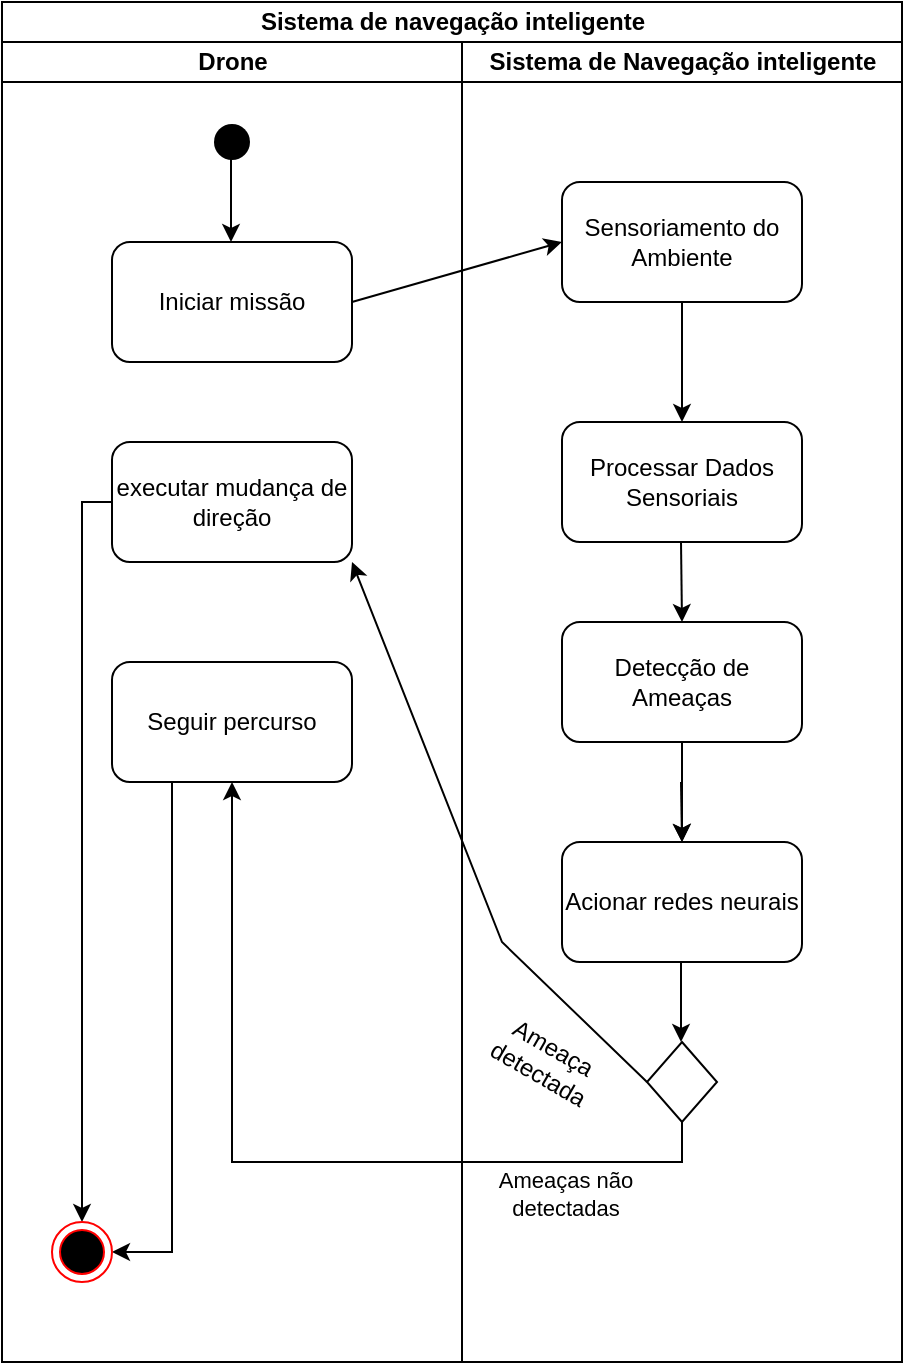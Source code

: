 <mxfile version="26.2.2">
  <diagram name="Página-1" id="liNB8tPB-bw8ggNvzIbJ">
    <mxGraphModel grid="1" page="1" gridSize="10" guides="1" tooltips="1" connect="1" arrows="1" fold="1" pageScale="1" pageWidth="850" pageHeight="1100" math="0" shadow="0">
      <root>
        <mxCell id="0" />
        <mxCell id="1" parent="0" />
        <mxCell id="SlbwhRJMaLNQN9lABcIh-1" value="Sistema de navegação inteligente" style="swimlane;childLayout=stackLayout;resizeParent=1;resizeParentMax=0;startSize=20;html=1;" vertex="1" parent="1">
          <mxGeometry x="170" y="20" width="450" height="680" as="geometry">
            <mxRectangle x="170" y="30" width="60" height="30" as="alternateBounds" />
          </mxGeometry>
        </mxCell>
        <mxCell id="SlbwhRJMaLNQN9lABcIh-2" value="Drone" style="swimlane;startSize=20;html=1;" vertex="1" parent="SlbwhRJMaLNQN9lABcIh-1">
          <mxGeometry y="20" width="230" height="660" as="geometry" />
        </mxCell>
        <mxCell id="SlbwhRJMaLNQN9lABcIh-3" value="Iniciar missão" style="rounded=1;whiteSpace=wrap;html=1;" vertex="1" parent="SlbwhRJMaLNQN9lABcIh-2">
          <mxGeometry x="55" y="100" width="120" height="60" as="geometry" />
        </mxCell>
        <mxCell id="SlbwhRJMaLNQN9lABcIh-4" value="" style="shape=waypoint;sketch=0;fillStyle=solid;size=6;pointerEvents=1;points=[];fillColor=none;resizable=0;rotatable=0;perimeter=centerPerimeter;snapToPoint=1;perimeterSpacing=1;strokeWidth=7;" vertex="1" parent="SlbwhRJMaLNQN9lABcIh-2">
          <mxGeometry x="105" y="40" width="20" height="20" as="geometry" />
        </mxCell>
        <mxCell id="SlbwhRJMaLNQN9lABcIh-5" value="" style="endArrow=classic;html=1;rounded=0;" edge="1" parent="SlbwhRJMaLNQN9lABcIh-2">
          <mxGeometry width="50" height="50" relative="1" as="geometry">
            <mxPoint x="114.5" y="50" as="sourcePoint" />
            <mxPoint x="114.5" y="100" as="targetPoint" />
          </mxGeometry>
        </mxCell>
        <mxCell id="SlbwhRJMaLNQN9lABcIh-6" value="" style="endArrow=classic;html=1;rounded=0;exitX=1;exitY=0.5;exitDx=0;exitDy=0;" edge="1" parent="SlbwhRJMaLNQN9lABcIh-2" source="SlbwhRJMaLNQN9lABcIh-3">
          <mxGeometry width="50" height="50" relative="1" as="geometry">
            <mxPoint x="180" y="140" as="sourcePoint" />
            <mxPoint x="280" y="100" as="targetPoint" />
            <Array as="points" />
          </mxGeometry>
        </mxCell>
        <mxCell id="SlbwhRJMaLNQN9lABcIh-7" style="edgeStyle=orthogonalEdgeStyle;rounded=0;orthogonalLoop=1;jettySize=auto;html=1;exitX=0;exitY=0.5;exitDx=0;exitDy=0;entryX=0.5;entryY=0;entryDx=0;entryDy=0;" edge="1" parent="SlbwhRJMaLNQN9lABcIh-2" source="SlbwhRJMaLNQN9lABcIh-8">
          <mxGeometry relative="1" as="geometry">
            <mxPoint x="40" y="590" as="targetPoint" />
            <Array as="points">
              <mxPoint x="40" y="230" />
            </Array>
          </mxGeometry>
        </mxCell>
        <mxCell id="SlbwhRJMaLNQN9lABcIh-8" value="executar mudança de direção" style="rounded=1;whiteSpace=wrap;html=1;" vertex="1" parent="SlbwhRJMaLNQN9lABcIh-2">
          <mxGeometry x="55" y="200" width="120" height="60" as="geometry" />
        </mxCell>
        <mxCell id="SlbwhRJMaLNQN9lABcIh-29" style="edgeStyle=orthogonalEdgeStyle;rounded=0;orthogonalLoop=1;jettySize=auto;html=1;exitX=0.25;exitY=1;exitDx=0;exitDy=0;entryX=1;entryY=0.5;entryDx=0;entryDy=0;" edge="1" parent="SlbwhRJMaLNQN9lABcIh-2" source="SlbwhRJMaLNQN9lABcIh-9" target="SlbwhRJMaLNQN9lABcIh-10">
          <mxGeometry relative="1" as="geometry" />
        </mxCell>
        <mxCell id="SlbwhRJMaLNQN9lABcIh-9" value="Seguir percurso" style="rounded=1;whiteSpace=wrap;html=1;" vertex="1" parent="SlbwhRJMaLNQN9lABcIh-2">
          <mxGeometry x="55" y="310" width="120" height="60" as="geometry" />
        </mxCell>
        <mxCell id="SlbwhRJMaLNQN9lABcIh-10" value="" style="ellipse;html=1;shape=endState;fillColor=#000000;strokeColor=#ff0000;" vertex="1" parent="SlbwhRJMaLNQN9lABcIh-2">
          <mxGeometry x="25" y="590" width="30" height="30" as="geometry" />
        </mxCell>
        <mxCell id="SlbwhRJMaLNQN9lABcIh-11" value="Sistema de Navegação inteligente" style="swimlane;startSize=20;html=1;" vertex="1" parent="SlbwhRJMaLNQN9lABcIh-1">
          <mxGeometry x="230" y="20" width="220" height="660" as="geometry" />
        </mxCell>
        <mxCell id="SlbwhRJMaLNQN9lABcIh-12" value="Sensoriamento do Ambiente" style="rounded=1;whiteSpace=wrap;html=1;" vertex="1" parent="SlbwhRJMaLNQN9lABcIh-11">
          <mxGeometry x="50" y="70" width="120" height="60" as="geometry" />
        </mxCell>
        <mxCell id="SlbwhRJMaLNQN9lABcIh-13" value="Processar Dados Sensoriais" style="rounded=1;whiteSpace=wrap;html=1;" vertex="1" parent="SlbwhRJMaLNQN9lABcIh-11">
          <mxGeometry x="50" y="190" width="120" height="60" as="geometry" />
        </mxCell>
        <mxCell id="SlbwhRJMaLNQN9lABcIh-14" value="" style="endArrow=classic;html=1;rounded=0;exitX=0.5;exitY=1;exitDx=0;exitDy=0;entryX=0.5;entryY=0;entryDx=0;entryDy=0;" edge="1" parent="SlbwhRJMaLNQN9lABcIh-11" source="SlbwhRJMaLNQN9lABcIh-12" target="SlbwhRJMaLNQN9lABcIh-13">
          <mxGeometry width="50" height="50" relative="1" as="geometry">
            <mxPoint x="100" y="190" as="sourcePoint" />
            <mxPoint x="150" y="140" as="targetPoint" />
          </mxGeometry>
        </mxCell>
        <mxCell id="SlbwhRJMaLNQN9lABcIh-15" value="" style="edgeStyle=orthogonalEdgeStyle;rounded=0;orthogonalLoop=1;jettySize=auto;html=1;" edge="1" parent="SlbwhRJMaLNQN9lABcIh-11" source="SlbwhRJMaLNQN9lABcIh-16">
          <mxGeometry relative="1" as="geometry">
            <mxPoint x="110" y="400" as="targetPoint" />
          </mxGeometry>
        </mxCell>
        <mxCell id="SlbwhRJMaLNQN9lABcIh-16" value="Detecção de Ameaças" style="rounded=1;whiteSpace=wrap;html=1;" vertex="1" parent="SlbwhRJMaLNQN9lABcIh-11">
          <mxGeometry x="50" y="290" width="120" height="60" as="geometry" />
        </mxCell>
        <mxCell id="SlbwhRJMaLNQN9lABcIh-17" value="" style="endArrow=classic;html=1;rounded=0;exitX=0.5;exitY=1;exitDx=0;exitDy=0;" edge="1" parent="SlbwhRJMaLNQN9lABcIh-11">
          <mxGeometry width="50" height="50" relative="1" as="geometry">
            <mxPoint x="109.5" y="250" as="sourcePoint" />
            <mxPoint x="110" y="290" as="targetPoint" />
          </mxGeometry>
        </mxCell>
        <mxCell id="SlbwhRJMaLNQN9lABcIh-18" value="" style="endArrow=classic;html=1;rounded=0;entryX=0.5;entryY=0;entryDx=0;entryDy=0;" edge="1" parent="SlbwhRJMaLNQN9lABcIh-11">
          <mxGeometry width="50" height="50" relative="1" as="geometry">
            <mxPoint x="109.5" y="370" as="sourcePoint" />
            <mxPoint x="110" y="400" as="targetPoint" />
          </mxGeometry>
        </mxCell>
        <mxCell id="SlbwhRJMaLNQN9lABcIh-19" value="Acionar redes neurais" style="rounded=1;whiteSpace=wrap;html=1;" vertex="1" parent="SlbwhRJMaLNQN9lABcIh-11">
          <mxGeometry x="50" y="400" width="120" height="60" as="geometry" />
        </mxCell>
        <mxCell id="SlbwhRJMaLNQN9lABcIh-20" value="" style="endArrow=classic;html=1;rounded=0;" edge="1" parent="SlbwhRJMaLNQN9lABcIh-11">
          <mxGeometry width="50" height="50" relative="1" as="geometry">
            <mxPoint x="109.5" y="460" as="sourcePoint" />
            <mxPoint x="109.5" y="500" as="targetPoint" />
          </mxGeometry>
        </mxCell>
        <mxCell id="SlbwhRJMaLNQN9lABcIh-21" value="" style="rhombus;whiteSpace=wrap;html=1;" vertex="1" parent="SlbwhRJMaLNQN9lABcIh-11">
          <mxGeometry x="92.5" y="500" width="35" height="40" as="geometry" />
        </mxCell>
        <mxCell id="SlbwhRJMaLNQN9lABcIh-22" value="Ameaça detectada" style="text;html=1;align=center;verticalAlign=middle;whiteSpace=wrap;rounded=0;rotation=30;" vertex="1" parent="SlbwhRJMaLNQN9lABcIh-11">
          <mxGeometry x="11.5" y="499.33" width="60" height="20" as="geometry" />
        </mxCell>
        <mxCell id="SlbwhRJMaLNQN9lABcIh-23" value="Ameaças não detectadas" style="text;html=1;align=center;verticalAlign=middle;whiteSpace=wrap;rounded=0;fontSize=11;" vertex="1" parent="SlbwhRJMaLNQN9lABcIh-11">
          <mxGeometry x="14" y="570" width="76" height="11" as="geometry" />
        </mxCell>
        <mxCell id="SlbwhRJMaLNQN9lABcIh-24" value="" style="swimlane;startSize=20;html=1;" vertex="1" parent="SlbwhRJMaLNQN9lABcIh-1">
          <mxGeometry x="450" y="20" height="660" as="geometry" />
        </mxCell>
        <mxCell id="SlbwhRJMaLNQN9lABcIh-25" value="" style="endArrow=classic;html=1;rounded=0;entryX=1;entryY=1;entryDx=0;entryDy=0;exitX=0;exitY=0.5;exitDx=0;exitDy=0;" edge="1" parent="SlbwhRJMaLNQN9lABcIh-1" source="SlbwhRJMaLNQN9lABcIh-21" target="SlbwhRJMaLNQN9lABcIh-8">
          <mxGeometry width="50" height="50" relative="1" as="geometry">
            <mxPoint x="320" y="540" as="sourcePoint" />
            <mxPoint x="240" y="370" as="targetPoint" />
            <Array as="points">
              <mxPoint x="250" y="470" />
            </Array>
          </mxGeometry>
        </mxCell>
        <mxCell id="SlbwhRJMaLNQN9lABcIh-26" style="edgeStyle=orthogonalEdgeStyle;rounded=0;orthogonalLoop=1;jettySize=auto;html=1;exitX=0.5;exitY=1;exitDx=0;exitDy=0;entryX=0.5;entryY=1;entryDx=0;entryDy=0;" edge="1" parent="SlbwhRJMaLNQN9lABcIh-1" source="SlbwhRJMaLNQN9lABcIh-21" target="SlbwhRJMaLNQN9lABcIh-9">
          <mxGeometry relative="1" as="geometry">
            <mxPoint x="110" y="370.0" as="targetPoint" />
          </mxGeometry>
        </mxCell>
      </root>
    </mxGraphModel>
  </diagram>
</mxfile>
